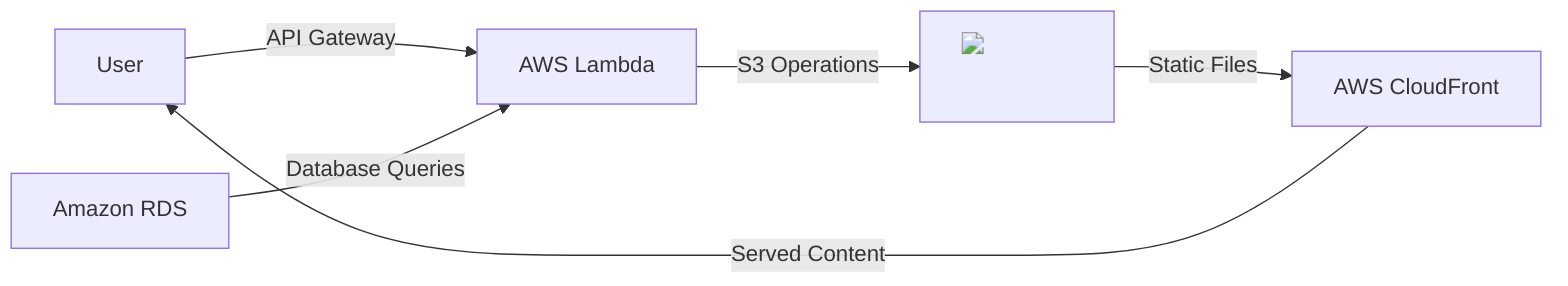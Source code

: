 graph LR
    A["User"] -->|API Gateway| B["AWS Lambda"]
    B -->|S3 Operations| C["<img src='https://raw.githubusercontent.com/matthewhand/mermaid-diagrams/main/Arch_Amazon-Simple-Storage-Service_64.png' height=50>"]
    C -->|Static Files| D["AWS CloudFront"]
    D -->|Served Content| A
    E["Amazon RDS"] -->|Database Queries| B